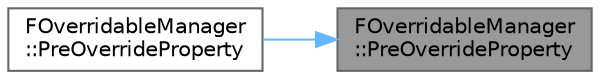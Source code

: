 digraph "FOverridableManager::PreOverrideProperty"
{
 // INTERACTIVE_SVG=YES
 // LATEX_PDF_SIZE
  bgcolor="transparent";
  edge [fontname=Helvetica,fontsize=10,labelfontname=Helvetica,labelfontsize=10];
  node [fontname=Helvetica,fontsize=10,shape=box,height=0.2,width=0.4];
  rankdir="RL";
  Node1 [id="Node000001",label="FOverridableManager\l::PreOverrideProperty",height=0.2,width=0.4,color="gray40", fillcolor="grey60", style="filled", fontcolor="black",tooltip="To be called prior to override a property of the specified object Note: Supports object that does not..."];
  Node1 -> Node2 [id="edge1_Node000001_Node000002",dir="back",color="steelblue1",style="solid",tooltip=" "];
  Node2 [id="Node000002",label="FOverridableManager\l::PreOverrideProperty",height=0.2,width=0.4,color="grey40", fillcolor="white", style="filled",URL="$db/df3/classFOverridableManager.html#aee291248087340adcea92345e9200420",tooltip="To be called prior to override a property of the specified object Note: Supports object that does not..."];
}
